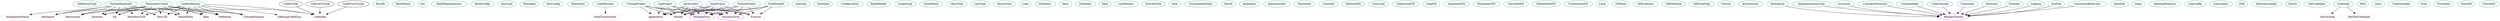digraph code{
DefinitionType	[shape=oval, color=turquoise4, label="DefinitionType"];
CodeDefinition	[shape=oval, color=turquoise4, label="CodeDefinition"];
NamedArgument	[shape=oval, color=turquoise4, label="NamedArgument"];
PassBy	[shape=oval, color=turquoise4, label="PassBy"];
ParameterChunk	[shape=oval, color=turquoise4, label="ParameterChunk"];
BuildName	[shape=oval, color=turquoise4, label="BuildName"];
Ext	[shape=oval, color=turquoise4, label="Ext"];
BuildDependencies	[shape=oval, color=turquoise4, label="BuildDependencies"];
BuildConfig	[shape=oval, color=turquoise4, label="BuildConfig"];
RunType	[shape=oval, color=turquoise4, label="RunType"];
Runnable	[shape=oval, color=turquoise4, label="Runnable"];
DocConfig	[shape=oval, color=turquoise4, label="DocConfig"];
NameOpts	[shape=oval, color=turquoise4, label="NameOpts"];
CodeHarness	[shape=oval, color=turquoise4, label="CodeHarness"];
CSharpProject	[shape=oval, color=turquoise4, label="CSharpProject"];
CppProject	[shape=oval, color=turquoise4, label="CppProject"];
JavaProject	[shape=oval, color=turquoise4, label="JavaProject"];
JuliaProject	[shape=oval, color=turquoise4, label="JuliaProject"];
PythonProject	[shape=oval, color=turquoise4, label="PythonProject"];
SwiftProject	[shape=oval, color=turquoise4, label="SwiftProject"];
AuxData	[shape=oval, color=turquoise4, label="AuxData"];
PackData	[shape=oval, color=turquoise4, label="PackData"];
Configuration	[shape=oval, color=turquoise4, label="Configuration"];
ReadMeInfo	[shape=oval, color=turquoise4, label="ReadMeInfo"];
ScopeType	[shape=oval, color=turquoise4, label="ScopeType"];
DrasilState	[shape=oval, color=turquoise4, label="DrasilState"];
ClassType	[shape=oval, color=turquoise4, label="ClassType"];
CalcType	[shape=oval, color=turquoise4, label="CalcType"];
ParamType	[shape=oval, color=turquoise4, label="ParamType"];
Code	[shape=oval, color=turquoise4, label="Code"];
DataDesc_	[shape=oval, color=turquoise4, label="DataDesc'"];
Data_	[shape=oval, color=turquoise4, label="Data'"];
DataItem_	[shape=oval, color=turquoise4, label="DataItem'"];
Data	[shape=oval, color=turquoise4, label="Data"];
LinePattern	[shape=oval, color=turquoise4, label="LinePattern"];
ExtLibState	[shape=oval, color=turquoise4, label="ExtLibState"];
Step	[shape=oval, color=turquoise4, label="Step"];
FunctionInterface	[shape=oval, color=turquoise4, label="FunctionInterface"];
Result	[shape=oval, color=turquoise4, label="Result"];
Argument	[shape=oval, color=turquoise4, label="Argument"];
ArgumentInfo	[shape=oval, color=turquoise4, label="ArgumentInfo"];
Parameter	[shape=oval, color=turquoise4, label="Parameter"];
ClassInfo	[shape=oval, color=turquoise4, label="ClassInfo"];
MethodInfo	[shape=oval, color=turquoise4, label="MethodInfo"];
FuncType	[shape=oval, color=turquoise4, label="FuncType"];
StepGroupFill	[shape=oval, color=turquoise4, label="StepGroupFill"];
StepFill	[shape=oval, color=turquoise4, label="StepFill"];
ArgumentFill	[shape=oval, color=turquoise4, label="ArgumentFill"];
ParameterFill	[shape=oval, color=turquoise4, label="ParameterFill"];
ClassInfoFill	[shape=oval, color=turquoise4, label="ClassInfoFill"];
MethodInfoFill	[shape=oval, color=turquoise4, label="MethodInfoFill"];
FunctionIntFill	[shape=oval, color=turquoise4, label="FunctionIntFill"];
Lang	[shape=oval, color=turquoise4, label="Lang"];
ODEInfo	[shape=oval, color=turquoise4, label="ODEInfo"];
ODEOptions	[shape=oval, color=turquoise4, label="ODEOptions"];
ODEMethod	[shape=oval, color=turquoise4, label="ODEMethod"];
ODELibPckg	[shape=oval, color=turquoise4, label="ODELibPckg"];
Choices	[shape=oval, color=turquoise4, label="Choices"];
Architecture	[shape=oval, color=turquoise4, label="Architecture"];
Modularity	[shape=oval, color=turquoise4, label="Modularity"];
ImplementationType	[shape=oval, color=turquoise4, label="ImplementationType"];
DataInfo	[shape=oval, color=turquoise4, label="DataInfo"];
Structure	[shape=oval, color=turquoise4, label="Structure"];
ConstantStructure	[shape=oval, color=turquoise4, label="ConstantStructure"];
ConstantRepr	[shape=oval, color=turquoise4, label="ConstantRepr"];
Maps	[shape=oval, color=turquoise4, label="Maps"];
CodeConcept	[shape=oval, color=turquoise4, label="CodeConcept"];
OptionalFeatures	[shape=oval, color=turquoise4, label="OptionalFeatures"];
DocConfig	[shape=oval, color=turquoise4, label="DocConfig"];
Comments	[shape=oval, color=turquoise4, label="Comments"];
Verbosity	[shape=oval, color=turquoise4, label="Verbosity"];
Visibility	[shape=oval, color=turquoise4, label="Visibility"];
LogConfig	[shape=oval, color=turquoise4, label="LogConfig"];
Logging	[shape=oval, color=turquoise4, label="Logging"];
AuxFile	[shape=oval, color=turquoise4, label="AuxFile"];
Constraints	[shape=oval, color=turquoise4, label="Constraints"];
ConstraintBehaviour	[shape=oval, color=turquoise4, label="ConstraintBehaviour"];
ODE	[shape=oval, color=turquoise4, label="ODE"];
InternalConcept	[shape=oval, color=turquoise4, label="InternalConcept"];
ExtLib	[shape=oval, color=turquoise4, label="ExtLib"];
OldCodeSpec	[shape=oval, color=turquoise4, label="OldCodeSpec"];
CodeSpec	[shape=oval, color=turquoise4, label="CodeSpec"];
Mod	[shape=oval, color=turquoise4, label="Mod"];
Class	[shape=oval, color=turquoise4, label="Class"];
StateVariable	[shape=oval, color=turquoise4, label="StateVariable"];
Func	[shape=oval, color=turquoise4, label="Func"];
FuncData	[shape=oval, color=turquoise4, label="FuncData"];
FuncDef	[shape=oval, color=turquoise4, label="FuncDef"];
FuncStmt	[shape=oval, color=turquoise4, label="FuncStmt"];
CodeIdea	[shape=oval, color=pink, label="CodeIdea"];
HasUID	[shape=oval, color=pink, label="HasUID"];
NamedIdea	[shape=oval, color=pink, label="NamedIdea"];
Idea	[shape=oval, color=pink, label="Idea"];
Definition	[shape=oval, color=pink, label="Definition"];
ConceptDomain	[shape=oval, color=pink, label="ConceptDomain"];
HasSpace	[shape=oval, color=pink, label="HasSpace"];
HasSymbol	[shape=oval, color=pink, label="HasSymbol"];
Quantity	[shape=oval, color=pink, label="Quantity"];
CodeIdea	[shape=oval, color=pink, label="CodeIdea"];
Eq	[shape=oval, color=pink, label="Eq"];
MayHaveUnit	[shape=oval, color=pink, label="MayHaveUnit"];
DefiningCodeExpr	[shape=oval, color=pink, label="DefiningCodeExpr"];
HasUID	[shape=oval, color=pink, label="HasUID"];
NamedIdea	[shape=oval, color=pink, label="NamedIdea"];
Idea	[shape=oval, color=pink, label="Idea"];
Definition	[shape=oval, color=pink, label="Definition"];
ConceptDomain	[shape=oval, color=pink, label="ConceptDomain"];
HasSpace	[shape=oval, color=pink, label="HasSpace"];
HasSymbol	[shape=oval, color=pink, label="HasSymbol"];
Quantity	[shape=oval, color=pink, label="Quantity"];
IsArgumentName	[shape=oval, color=pink, label="IsArgumentName"];
Eq	[shape=oval, color=pink, label="Eq"];
MayHaveUnit	[shape=oval, color=pink, label="MayHaveUnit"];
HasUID	[shape=oval, color=pink, label="HasUID"];
NamedIdea	[shape=oval, color=pink, label="NamedIdea"];
Idea	[shape=oval, color=pink, label="Idea"];
Definition	[shape=oval, color=pink, label="Definition"];
ConceptDomain	[shape=oval, color=pink, label="ConceptDomain"];
HasSpace	[shape=oval, color=pink, label="HasSpace"];
HasSymbol	[shape=oval, color=pink, label="HasSymbol"];
Quantity	[shape=oval, color=pink, label="Quantity"];
CodeIdea	[shape=oval, color=pink, label="CodeIdea"];
Eq	[shape=oval, color=pink, label="Eq"];
MayHaveUnit	[shape=oval, color=pink, label="MayHaveUnit"];
RuleTransformer	[shape=oval, color=pink, label="RuleTransformer"];
Functor	[shape=oval, color=pink, label="Functor"];
Applicative	[shape=oval, color=pink, label="Applicative"];
Monad	[shape=oval, color=pink, label="Monad"];
PackageSym	[shape=oval, color=pink, label="PackageSym"];
AuxiliarySym	[shape=oval, color=pink, label="AuxiliarySym"];
Functor	[shape=oval, color=pink, label="Functor"];
Applicative	[shape=oval, color=pink, label="Applicative"];
Monad	[shape=oval, color=pink, label="Monad"];
PackageSym	[shape=oval, color=pink, label="PackageSym"];
AuxiliarySym	[shape=oval, color=pink, label="AuxiliarySym"];
Functor	[shape=oval, color=pink, label="Functor"];
Applicative	[shape=oval, color=pink, label="Applicative"];
Monad	[shape=oval, color=pink, label="Monad"];
PackageSym	[shape=oval, color=pink, label="PackageSym"];
AuxiliarySym	[shape=oval, color=pink, label="AuxiliarySym"];
Functor	[shape=oval, color=pink, label="Functor"];
Applicative	[shape=oval, color=pink, label="Applicative"];
Monad	[shape=oval, color=pink, label="Monad"];
PackageSym	[shape=oval, color=pink, label="PackageSym"];
AuxiliarySym	[shape=oval, color=pink, label="AuxiliarySym"];
Functor	[shape=oval, color=pink, label="Functor"];
Applicative	[shape=oval, color=pink, label="Applicative"];
Monad	[shape=oval, color=pink, label="Monad"];
PackageSym	[shape=oval, color=pink, label="PackageSym"];
AuxiliarySym	[shape=oval, color=pink, label="AuxiliarySym"];
Functor	[shape=oval, color=pink, label="Functor"];
Applicative	[shape=oval, color=pink, label="Applicative"];
Monad	[shape=oval, color=pink, label="Monad"];
PackageSym	[shape=oval, color=pink, label="PackageSym"];
AuxiliarySym	[shape=oval, color=pink, label="AuxiliarySym"];
RenderChoices	[shape=oval, color=pink, label="RenderChoices"];
HasSystem	[shape=oval, color=pink, label="HasSystem"];
HasOldCodeSpec	[shape=oval, color=pink, label="HasOldCodeSpec"];
PackageSym	[shape=oval, color=magenta, label="PackageSym"];
AuxiliarySym	[shape=oval, color=magenta, label="AuxiliarySym"];
RenderChoices	[shape=oval, color=magenta, label="RenderChoices"];
CodeChunk -> CodeIdea;
CodeVarChunk -> CodeIdea;
CodeFuncChunk -> CodeIdea;
CodeDefinition -> HasUID;
CodeDefinition -> NamedIdea;
CodeDefinition -> Idea;
CodeDefinition -> Definition;
CodeDefinition -> ConceptDomain;
CodeDefinition -> HasSpace;
CodeDefinition -> HasSymbol;
CodeDefinition -> Quantity;
CodeDefinition -> CodeIdea;
CodeDefinition -> Eq;
CodeDefinition -> MayHaveUnit;
CodeDefinition -> DefiningCodeExpr;
NamedArgument -> HasUID;
NamedArgument -> NamedIdea;
NamedArgument -> Idea;
NamedArgument -> Definition;
NamedArgument -> ConceptDomain;
NamedArgument -> HasSpace;
NamedArgument -> HasSymbol;
NamedArgument -> Quantity;
NamedArgument -> IsArgumentName;
NamedArgument -> Eq;
NamedArgument -> MayHaveUnit;
ParameterChunk -> HasUID;
ParameterChunk -> NamedIdea;
ParameterChunk -> Idea;
ParameterChunk -> Definition;
ParameterChunk -> ConceptDomain;
ParameterChunk -> HasSpace;
ParameterChunk -> HasSymbol;
ParameterChunk -> Quantity;
ParameterChunk -> CodeIdea;
ParameterChunk -> Eq;
ParameterChunk -> MayHaveUnit;
CodeHarness -> RuleTransformer;
CSharpProject -> Functor;
CSharpProject -> Applicative;
CSharpProject -> Monad;
CSharpProject -> PackageSym;
CSharpProject -> AuxiliarySym;
CppProject -> Functor;
CppProject -> Applicative;
CppProject -> Monad;
CppProject -> PackageSym;
CppProject -> AuxiliarySym;
JavaProject -> Functor;
JavaProject -> Applicative;
JavaProject -> Monad;
JavaProject -> PackageSym;
JavaProject -> AuxiliarySym;
JuliaProject -> Functor;
JuliaProject -> Applicative;
JuliaProject -> Monad;
JuliaProject -> PackageSym;
JuliaProject -> AuxiliarySym;
PythonProject -> Functor;
PythonProject -> Applicative;
PythonProject -> Monad;
PythonProject -> PackageSym;
PythonProject -> AuxiliarySym;
SwiftProject -> Functor;
SwiftProject -> Applicative;
SwiftProject -> Monad;
SwiftProject -> PackageSym;
SwiftProject -> AuxiliarySym;
Modularity -> RenderChoices;
ImplementationType -> RenderChoices;
Structure -> RenderChoices;
ConstantStructure -> RenderChoices;
ConstantRepr -> RenderChoices;
CodeConcept -> RenderChoices;
Comments -> RenderChoices;
Verbosity -> RenderChoices;
Visibility -> RenderChoices;
Logging -> RenderChoices;
AuxFile -> RenderChoices;
ConstraintBehaviour -> RenderChoices;
CodeSpec -> HasSystem;
CodeSpec -> HasOldCodeSpec;
}
